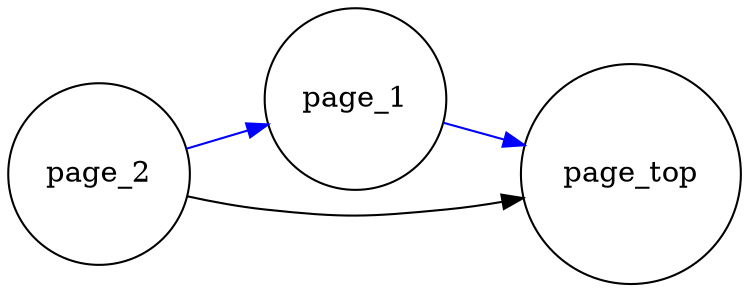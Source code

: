 digraph {
    rankdir=LR;
    node [shape = circle];
    page_2 -> page_1 [ color="blue" ];
    page_1 -> page_top [ color="blue" ];
    page_2 -> page_top [  ];
}